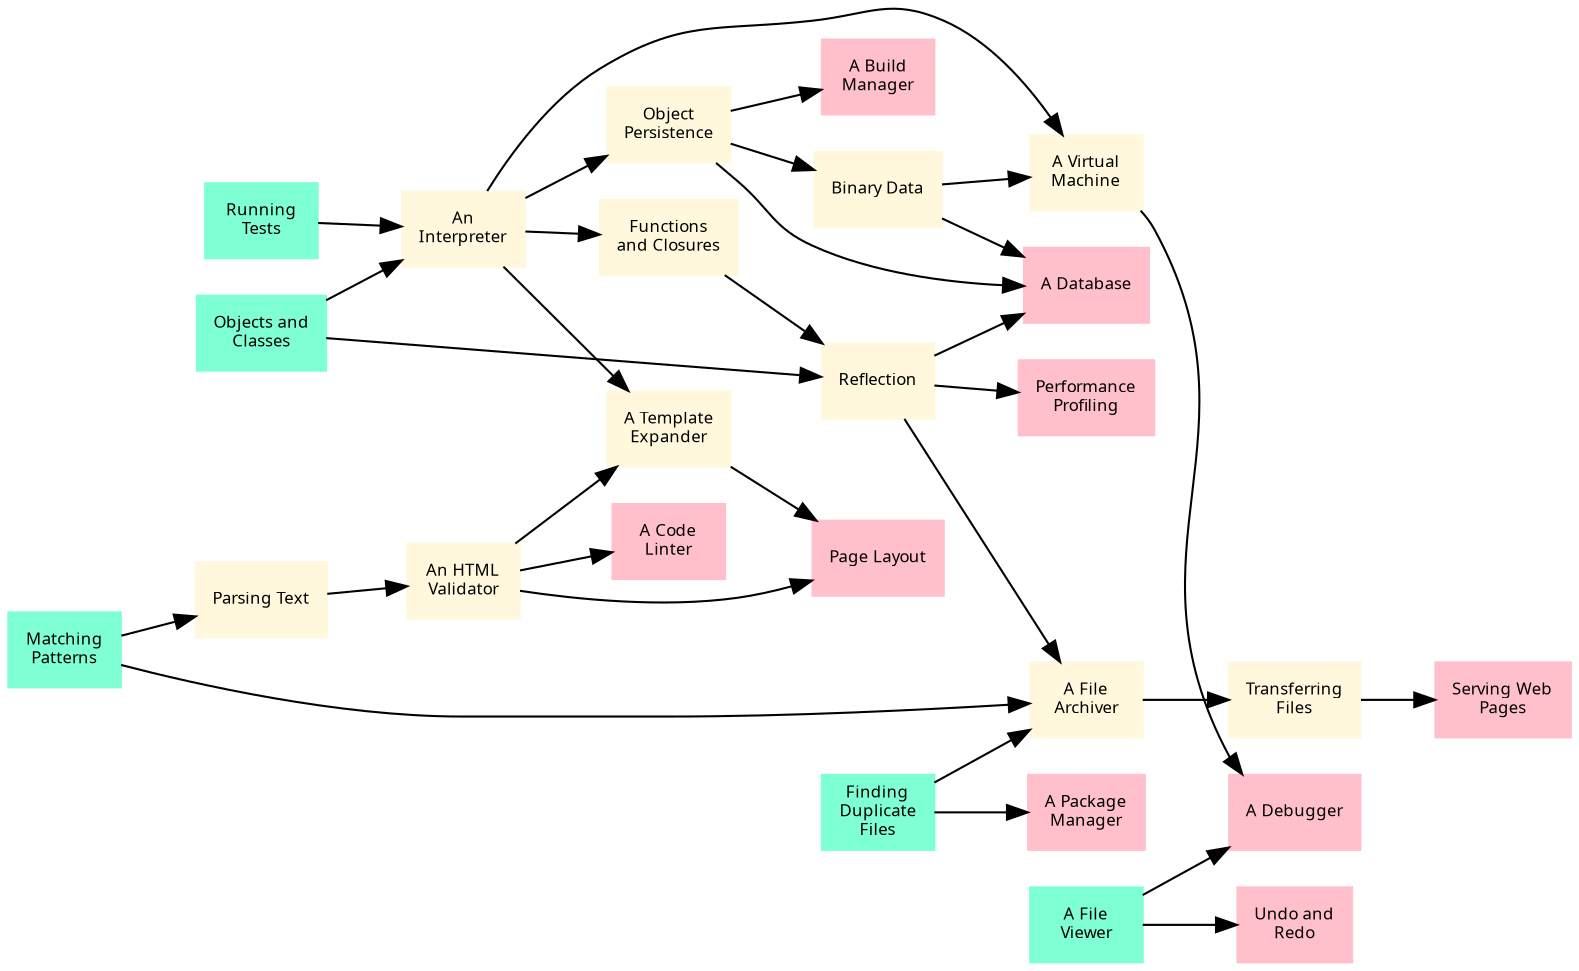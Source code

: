digraph {
	graph [rankdir=LR]
	node [fontname=Verdana fontsize=8 shape=box style=filled]
	oop [label=<Objects and<br/>Classes> color=aquamarine]
	dup [label=<Finding<br/>Duplicate<br/>Files> color=aquamarine]
	glob [label=<Matching<br/>Patterns> color=aquamarine]
	parse [label=<Parsing Text> color=cornsilk]
	test [label=<Running<br/>Tests> color=aquamarine]
	interp [label=<An<br/>Interpreter> color=cornsilk]
	func [label=<Functions<br/>and Closures> color=cornsilk]
	reflect [label=<Reflection> color=cornsilk]
	archive [label=<A File<br/>Archiver> color=cornsilk]
	check [label=<An HTML<br/>Validator> color=cornsilk]
	template [label=<A Template<br/>Expander> color=cornsilk]
	lint [label=<A Code<br/>Linter> color=pink]
	layout [label=<Page Layout> color=pink]
	perf [label=<Performance<br/>Profiling> color=pink]
	persist [label=<Object<br/>Persistence> color=cornsilk]
	binary [label=<Binary Data> color=cornsilk]
	db [label=<A Database> color=pink]
	build [label=<A Build<br/>Manager> color=pink]
	pack [label=<A Package<br/>Manager> color=pink]
	ftp [label=<Transferring<br/>Files> color=cornsilk]
	http [label=<Serving Web<br/>Pages> color=pink]
	viewer [label=<A File<br/>Viewer> color=aquamarine]
	undo [label=<Undo and<br/>Redo> color=pink]
	vm [label=<A Virtual<br/>Machine> color=cornsilk]
	debugger [label=<A Debugger> color=pink]
	glob -> parse
	test -> interp
	oop -> interp
	interp -> func
	func -> reflect
	oop -> reflect
	glob -> archive
	dup -> archive
	reflect -> archive
	parse -> check
	interp -> template
	check -> template
	check -> lint
	check -> layout
	template -> layout
	reflect -> perf
	interp -> persist
	persist -> binary
	persist -> db
	binary -> db
	reflect -> db
	persist -> build
	dup -> pack
	archive -> ftp
	ftp -> http
	viewer -> undo
	interp -> vm
	binary -> vm
	viewer -> debugger
	vm -> debugger
}
